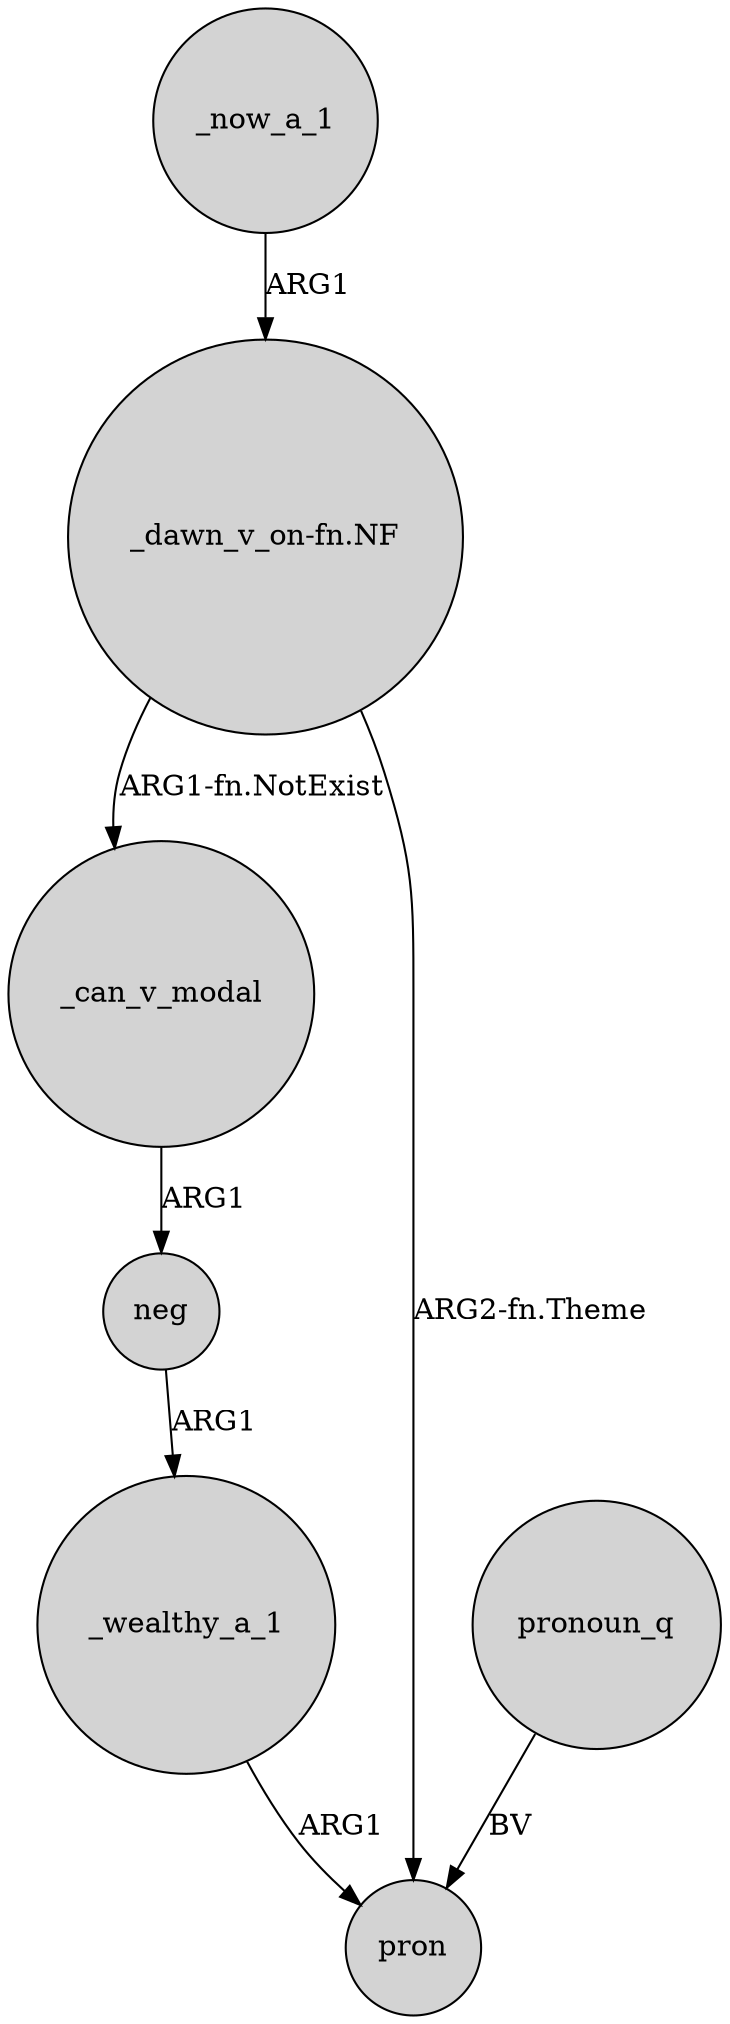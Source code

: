 digraph {
	node [shape=circle style=filled]
	_can_v_modal -> neg [label=ARG1]
	"_dawn_v_on-fn.NF" -> pron [label="ARG2-fn.Theme"]
	_wealthy_a_1 -> pron [label=ARG1]
	_now_a_1 -> "_dawn_v_on-fn.NF" [label=ARG1]
	"_dawn_v_on-fn.NF" -> _can_v_modal [label="ARG1-fn.NotExist"]
	neg -> _wealthy_a_1 [label=ARG1]
	pronoun_q -> pron [label=BV]
}

